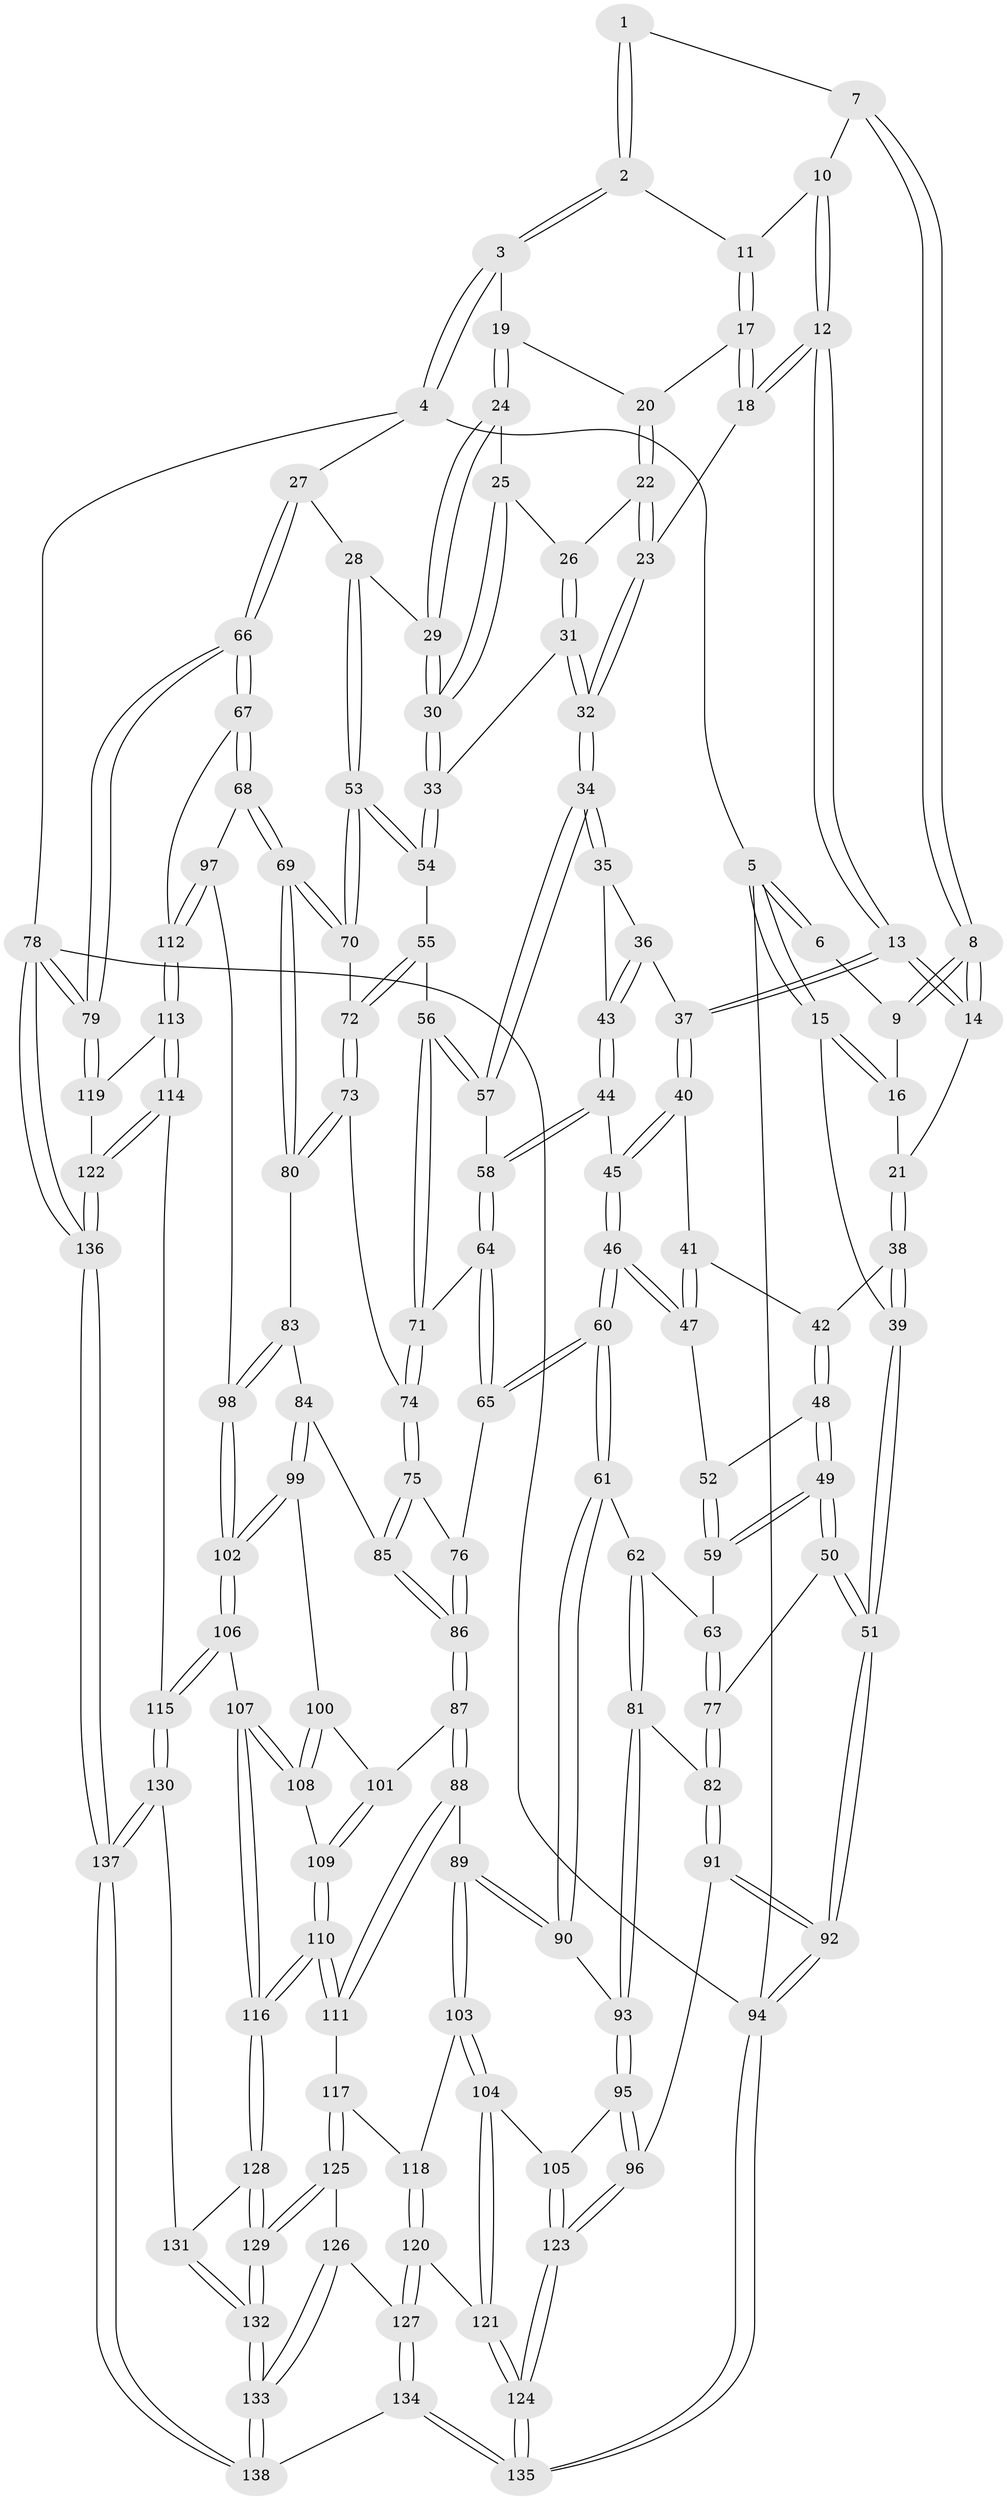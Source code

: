 // Generated by graph-tools (version 1.1) at 2025/03/03/09/25 03:03:26]
// undirected, 138 vertices, 342 edges
graph export_dot {
graph [start="1"]
  node [color=gray90,style=filled];
  1 [pos="+0.33243338146408596+0"];
  2 [pos="+0.7030178914208166+0"];
  3 [pos="+0.8425560591080917+0"];
  4 [pos="+1+0"];
  5 [pos="+0+0"];
  6 [pos="+0.14178161392222263+0"];
  7 [pos="+0.3328900161097148+0"];
  8 [pos="+0.3304066294333869+0.004500986078271385"];
  9 [pos="+0.1183874715080739+0.034501239468720295"];
  10 [pos="+0.5108224808350126+0.028794517451283762"];
  11 [pos="+0.6104323211625139+0"];
  12 [pos="+0.40635129025176137+0.14533368674948596"];
  13 [pos="+0.36866093710766107+0.14728744713482006"];
  14 [pos="+0.336387459739006+0.10391350402420126"];
  15 [pos="+0+0"];
  16 [pos="+0.11255000338842666+0.05316733334886642"];
  17 [pos="+0.5925919070008455+0.036614737335078223"];
  18 [pos="+0.49497240705327417+0.15121983397843883"];
  19 [pos="+0.719814593053454+0.116020362064286"];
  20 [pos="+0.6133597956817466+0.07681479915049973"];
  21 [pos="+0.11625680563892761+0.15133314077827006"];
  22 [pos="+0.6323819079146521+0.1519786742007071"];
  23 [pos="+0.5405911071282626+0.17802718307092427"];
  24 [pos="+0.7128911157111619+0.14813228956606128"];
  25 [pos="+0.7071760996832852+0.1517628217956078"];
  26 [pos="+0.687062260922314+0.16101904788306295"];
  27 [pos="+1+0"];
  28 [pos="+0.9998606710945384+0.2030168910933316"];
  29 [pos="+0.845733302502372+0.2349859220142203"];
  30 [pos="+0.7339945348786453+0.3428873419223824"];
  31 [pos="+0.627793897506687+0.33451525363467755"];
  32 [pos="+0.6123550242572118+0.33851959201444504"];
  33 [pos="+0.7322705105709649+0.34493721312395254"];
  34 [pos="+0.6075693833270228+0.3431508759851373"];
  35 [pos="+0.5941023797275268+0.3425432634261124"];
  36 [pos="+0.43506855319474125+0.29902631855321643"];
  37 [pos="+0.3602315918010259+0.23160812405396336"];
  38 [pos="+0.07485099491549503+0.18584837018639044"];
  39 [pos="+0+0.17824501295476203"];
  40 [pos="+0.34006379141282905+0.25888713905002053"];
  41 [pos="+0.2845527842834721+0.2970607718995382"];
  42 [pos="+0.14508337718726955+0.3043899224671804"];
  43 [pos="+0.444295100160841+0.4132163023102465"];
  44 [pos="+0.44246713339229704+0.41739192331552377"];
  45 [pos="+0.36460049136687367+0.3960850385996866"];
  46 [pos="+0.3238762417157594+0.4571228430213472"];
  47 [pos="+0.2629447160154636+0.41125407794853774"];
  48 [pos="+0.13592095243647162+0.3399182134093159"];
  49 [pos="+0.05700715528711111+0.47718490743597786"];
  50 [pos="+0.050773573074012+0.4808689792168852"];
  51 [pos="+0+0.471597573738826"];
  52 [pos="+0.24485512788665212+0.41833690441256677"];
  53 [pos="+0.8670802268903096+0.4838268347623922"];
  54 [pos="+0.7531914358087762+0.37917148053935956"];
  55 [pos="+0.6792764338974508+0.5142945076271547"];
  56 [pos="+0.6118870721944819+0.4867295956401079"];
  57 [pos="+0.6022901565992828+0.3755950319987865"];
  58 [pos="+0.4535176765533387+0.48274943194267766"];
  59 [pos="+0.18422491662448798+0.4821599483927323"];
  60 [pos="+0.35509919284058317+0.5677709669147443"];
  61 [pos="+0.35147766208183245+0.5703949018783526"];
  62 [pos="+0.29629546332367657+0.5624437256396944"];
  63 [pos="+0.2524786923125634+0.5408068231624253"];
  64 [pos="+0.45193677573275826+0.49187179380889434"];
  65 [pos="+0.3870111667893768+0.5642519826216698"];
  66 [pos="+1+0.6762442610591818"];
  67 [pos="+1+0.6417724596033614"];
  68 [pos="+0.9806978334773017+0.623843652740534"];
  69 [pos="+0.9402672665193521+0.5954450659541903"];
  70 [pos="+0.8734306732091599+0.5135195612001441"];
  71 [pos="+0.5827188177064093+0.5153000524033157"];
  72 [pos="+0.7093788236756753+0.5441342384701453"];
  73 [pos="+0.6912997467915822+0.6048297030901914"];
  74 [pos="+0.5699903564792415+0.5995861278996204"];
  75 [pos="+0.5586550206789953+0.614932285429265"];
  76 [pos="+0.42740792216348+0.5927651496808612"];
  77 [pos="+0.11901085606035851+0.6101169995398391"];
  78 [pos="+1+1"];
  79 [pos="+1+0.7319948295022431"];
  80 [pos="+0.7094702297679341+0.6714637938673494"];
  81 [pos="+0.1555999322995071+0.6521024944592034"];
  82 [pos="+0.13071477616698943+0.650497296356239"];
  83 [pos="+0.7072097127829663+0.6771922709749602"];
  84 [pos="+0.6347826099976558+0.7044126626242947"];
  85 [pos="+0.5678682381338449+0.6646318774115751"];
  86 [pos="+0.4833603419877312+0.7557127000735154"];
  87 [pos="+0.48303977703047235+0.756828029028084"];
  88 [pos="+0.46819979864920547+0.7749641645529265"];
  89 [pos="+0.3986631114273632+0.7621994083982777"];
  90 [pos="+0.3225288871236125+0.6726539045355405"];
  91 [pos="+0.032895156354337644+0.822181444664544"];
  92 [pos="+0+0.8877183559851436"];
  93 [pos="+0.27071905679436253+0.7091568104085758"];
  94 [pos="+0+1"];
  95 [pos="+0.2408844415399238+0.7966290071726437"];
  96 [pos="+0.08486867683356274+0.8366546920534929"];
  97 [pos="+0.7848057608031412+0.7756582890268594"];
  98 [pos="+0.757917667624726+0.7733663230449792"];
  99 [pos="+0.6339617275862042+0.7087228050327801"];
  100 [pos="+0.6043435188515556+0.7556696266029251"];
  101 [pos="+0.5087259974688884+0.7615792204028295"];
  102 [pos="+0.6882534346089164+0.8423149551466713"];
  103 [pos="+0.3170122665268864+0.8396955172462385"];
  104 [pos="+0.30693105217437827+0.8465116528521156"];
  105 [pos="+0.30196725339351704+0.8439518088351811"];
  106 [pos="+0.6814750388455552+0.854270846954721"];
  107 [pos="+0.6690680083368935+0.8498108456106944"];
  108 [pos="+0.6099134801606473+0.8139494461324107"];
  109 [pos="+0.6075141922951471+0.8141882575162888"];
  110 [pos="+0.51170800461462+0.8644482208712048"];
  111 [pos="+0.47802983060137866+0.8392129676974802"];
  112 [pos="+0.8273231524331455+0.8356736508151751"];
  113 [pos="+0.8379551995053294+0.8575511650249802"];
  114 [pos="+0.8374536343267964+0.8593825343407023"];
  115 [pos="+0.6914031410325543+0.907201108813488"];
  116 [pos="+0.5266209938258629+0.887385872229152"];
  117 [pos="+0.4742530692793963+0.8426372064305434"];
  118 [pos="+0.40078782904007254+0.8489235369744665"];
  119 [pos="+0.958671443639679+0.8256013691054422"];
  120 [pos="+0.3356953947112284+0.920116017208903"];
  121 [pos="+0.33260345393143637+0.9188639200106171"];
  122 [pos="+0.8526263290405468+0.9581717247263886"];
  123 [pos="+0.1850699159266253+0.9477487247734052"];
  124 [pos="+0.2231792420739085+1"];
  125 [pos="+0.41671755138634786+0.915615492738195"];
  126 [pos="+0.3914185857536766+0.9313587661281183"];
  127 [pos="+0.36556974327993474+0.9337293879113229"];
  128 [pos="+0.5300715494720706+0.8975658170584642"];
  129 [pos="+0.5169867619701083+0.9786974682225132"];
  130 [pos="+0.6910729910250332+0.911594041710417"];
  131 [pos="+0.6139027112605935+0.9253632152844969"];
  132 [pos="+0.526291181497959+1"];
  133 [pos="+0.523563484097287+1"];
  134 [pos="+0.37321044845988915+1"];
  135 [pos="+0.20890912930815955+1"];
  136 [pos="+0.8536196141082731+1"];
  137 [pos="+0.8388865237210416+1"];
  138 [pos="+0.5450855514203093+1"];
  1 -- 2;
  1 -- 2;
  1 -- 7;
  2 -- 3;
  2 -- 3;
  2 -- 11;
  3 -- 4;
  3 -- 4;
  3 -- 19;
  4 -- 5;
  4 -- 27;
  4 -- 78;
  5 -- 6;
  5 -- 6;
  5 -- 15;
  5 -- 15;
  5 -- 94;
  6 -- 9;
  7 -- 8;
  7 -- 8;
  7 -- 10;
  8 -- 9;
  8 -- 9;
  8 -- 14;
  8 -- 14;
  9 -- 16;
  10 -- 11;
  10 -- 12;
  10 -- 12;
  11 -- 17;
  11 -- 17;
  12 -- 13;
  12 -- 13;
  12 -- 18;
  12 -- 18;
  13 -- 14;
  13 -- 14;
  13 -- 37;
  13 -- 37;
  14 -- 21;
  15 -- 16;
  15 -- 16;
  15 -- 39;
  16 -- 21;
  17 -- 18;
  17 -- 18;
  17 -- 20;
  18 -- 23;
  19 -- 20;
  19 -- 24;
  19 -- 24;
  20 -- 22;
  20 -- 22;
  21 -- 38;
  21 -- 38;
  22 -- 23;
  22 -- 23;
  22 -- 26;
  23 -- 32;
  23 -- 32;
  24 -- 25;
  24 -- 29;
  24 -- 29;
  25 -- 26;
  25 -- 30;
  25 -- 30;
  26 -- 31;
  26 -- 31;
  27 -- 28;
  27 -- 66;
  27 -- 66;
  28 -- 29;
  28 -- 53;
  28 -- 53;
  29 -- 30;
  29 -- 30;
  30 -- 33;
  30 -- 33;
  31 -- 32;
  31 -- 32;
  31 -- 33;
  32 -- 34;
  32 -- 34;
  33 -- 54;
  33 -- 54;
  34 -- 35;
  34 -- 35;
  34 -- 57;
  34 -- 57;
  35 -- 36;
  35 -- 43;
  36 -- 37;
  36 -- 43;
  36 -- 43;
  37 -- 40;
  37 -- 40;
  38 -- 39;
  38 -- 39;
  38 -- 42;
  39 -- 51;
  39 -- 51;
  40 -- 41;
  40 -- 45;
  40 -- 45;
  41 -- 42;
  41 -- 47;
  41 -- 47;
  42 -- 48;
  42 -- 48;
  43 -- 44;
  43 -- 44;
  44 -- 45;
  44 -- 58;
  44 -- 58;
  45 -- 46;
  45 -- 46;
  46 -- 47;
  46 -- 47;
  46 -- 60;
  46 -- 60;
  47 -- 52;
  48 -- 49;
  48 -- 49;
  48 -- 52;
  49 -- 50;
  49 -- 50;
  49 -- 59;
  49 -- 59;
  50 -- 51;
  50 -- 51;
  50 -- 77;
  51 -- 92;
  51 -- 92;
  52 -- 59;
  52 -- 59;
  53 -- 54;
  53 -- 54;
  53 -- 70;
  53 -- 70;
  54 -- 55;
  55 -- 56;
  55 -- 72;
  55 -- 72;
  56 -- 57;
  56 -- 57;
  56 -- 71;
  56 -- 71;
  57 -- 58;
  58 -- 64;
  58 -- 64;
  59 -- 63;
  60 -- 61;
  60 -- 61;
  60 -- 65;
  60 -- 65;
  61 -- 62;
  61 -- 90;
  61 -- 90;
  62 -- 63;
  62 -- 81;
  62 -- 81;
  63 -- 77;
  63 -- 77;
  64 -- 65;
  64 -- 65;
  64 -- 71;
  65 -- 76;
  66 -- 67;
  66 -- 67;
  66 -- 79;
  66 -- 79;
  67 -- 68;
  67 -- 68;
  67 -- 112;
  68 -- 69;
  68 -- 69;
  68 -- 97;
  69 -- 70;
  69 -- 70;
  69 -- 80;
  69 -- 80;
  70 -- 72;
  71 -- 74;
  71 -- 74;
  72 -- 73;
  72 -- 73;
  73 -- 74;
  73 -- 80;
  73 -- 80;
  74 -- 75;
  74 -- 75;
  75 -- 76;
  75 -- 85;
  75 -- 85;
  76 -- 86;
  76 -- 86;
  77 -- 82;
  77 -- 82;
  78 -- 79;
  78 -- 79;
  78 -- 136;
  78 -- 136;
  78 -- 94;
  79 -- 119;
  79 -- 119;
  80 -- 83;
  81 -- 82;
  81 -- 93;
  81 -- 93;
  82 -- 91;
  82 -- 91;
  83 -- 84;
  83 -- 98;
  83 -- 98;
  84 -- 85;
  84 -- 99;
  84 -- 99;
  85 -- 86;
  85 -- 86;
  86 -- 87;
  86 -- 87;
  87 -- 88;
  87 -- 88;
  87 -- 101;
  88 -- 89;
  88 -- 111;
  88 -- 111;
  89 -- 90;
  89 -- 90;
  89 -- 103;
  89 -- 103;
  90 -- 93;
  91 -- 92;
  91 -- 92;
  91 -- 96;
  92 -- 94;
  92 -- 94;
  93 -- 95;
  93 -- 95;
  94 -- 135;
  94 -- 135;
  95 -- 96;
  95 -- 96;
  95 -- 105;
  96 -- 123;
  96 -- 123;
  97 -- 98;
  97 -- 112;
  97 -- 112;
  98 -- 102;
  98 -- 102;
  99 -- 100;
  99 -- 102;
  99 -- 102;
  100 -- 101;
  100 -- 108;
  100 -- 108;
  101 -- 109;
  101 -- 109;
  102 -- 106;
  102 -- 106;
  103 -- 104;
  103 -- 104;
  103 -- 118;
  104 -- 105;
  104 -- 121;
  104 -- 121;
  105 -- 123;
  105 -- 123;
  106 -- 107;
  106 -- 115;
  106 -- 115;
  107 -- 108;
  107 -- 108;
  107 -- 116;
  107 -- 116;
  108 -- 109;
  109 -- 110;
  109 -- 110;
  110 -- 111;
  110 -- 111;
  110 -- 116;
  110 -- 116;
  111 -- 117;
  112 -- 113;
  112 -- 113;
  113 -- 114;
  113 -- 114;
  113 -- 119;
  114 -- 115;
  114 -- 122;
  114 -- 122;
  115 -- 130;
  115 -- 130;
  116 -- 128;
  116 -- 128;
  117 -- 118;
  117 -- 125;
  117 -- 125;
  118 -- 120;
  118 -- 120;
  119 -- 122;
  120 -- 121;
  120 -- 127;
  120 -- 127;
  121 -- 124;
  121 -- 124;
  122 -- 136;
  122 -- 136;
  123 -- 124;
  123 -- 124;
  124 -- 135;
  124 -- 135;
  125 -- 126;
  125 -- 129;
  125 -- 129;
  126 -- 127;
  126 -- 133;
  126 -- 133;
  127 -- 134;
  127 -- 134;
  128 -- 129;
  128 -- 129;
  128 -- 131;
  129 -- 132;
  129 -- 132;
  130 -- 131;
  130 -- 137;
  130 -- 137;
  131 -- 132;
  131 -- 132;
  132 -- 133;
  132 -- 133;
  133 -- 138;
  133 -- 138;
  134 -- 135;
  134 -- 135;
  134 -- 138;
  136 -- 137;
  136 -- 137;
  137 -- 138;
  137 -- 138;
}
